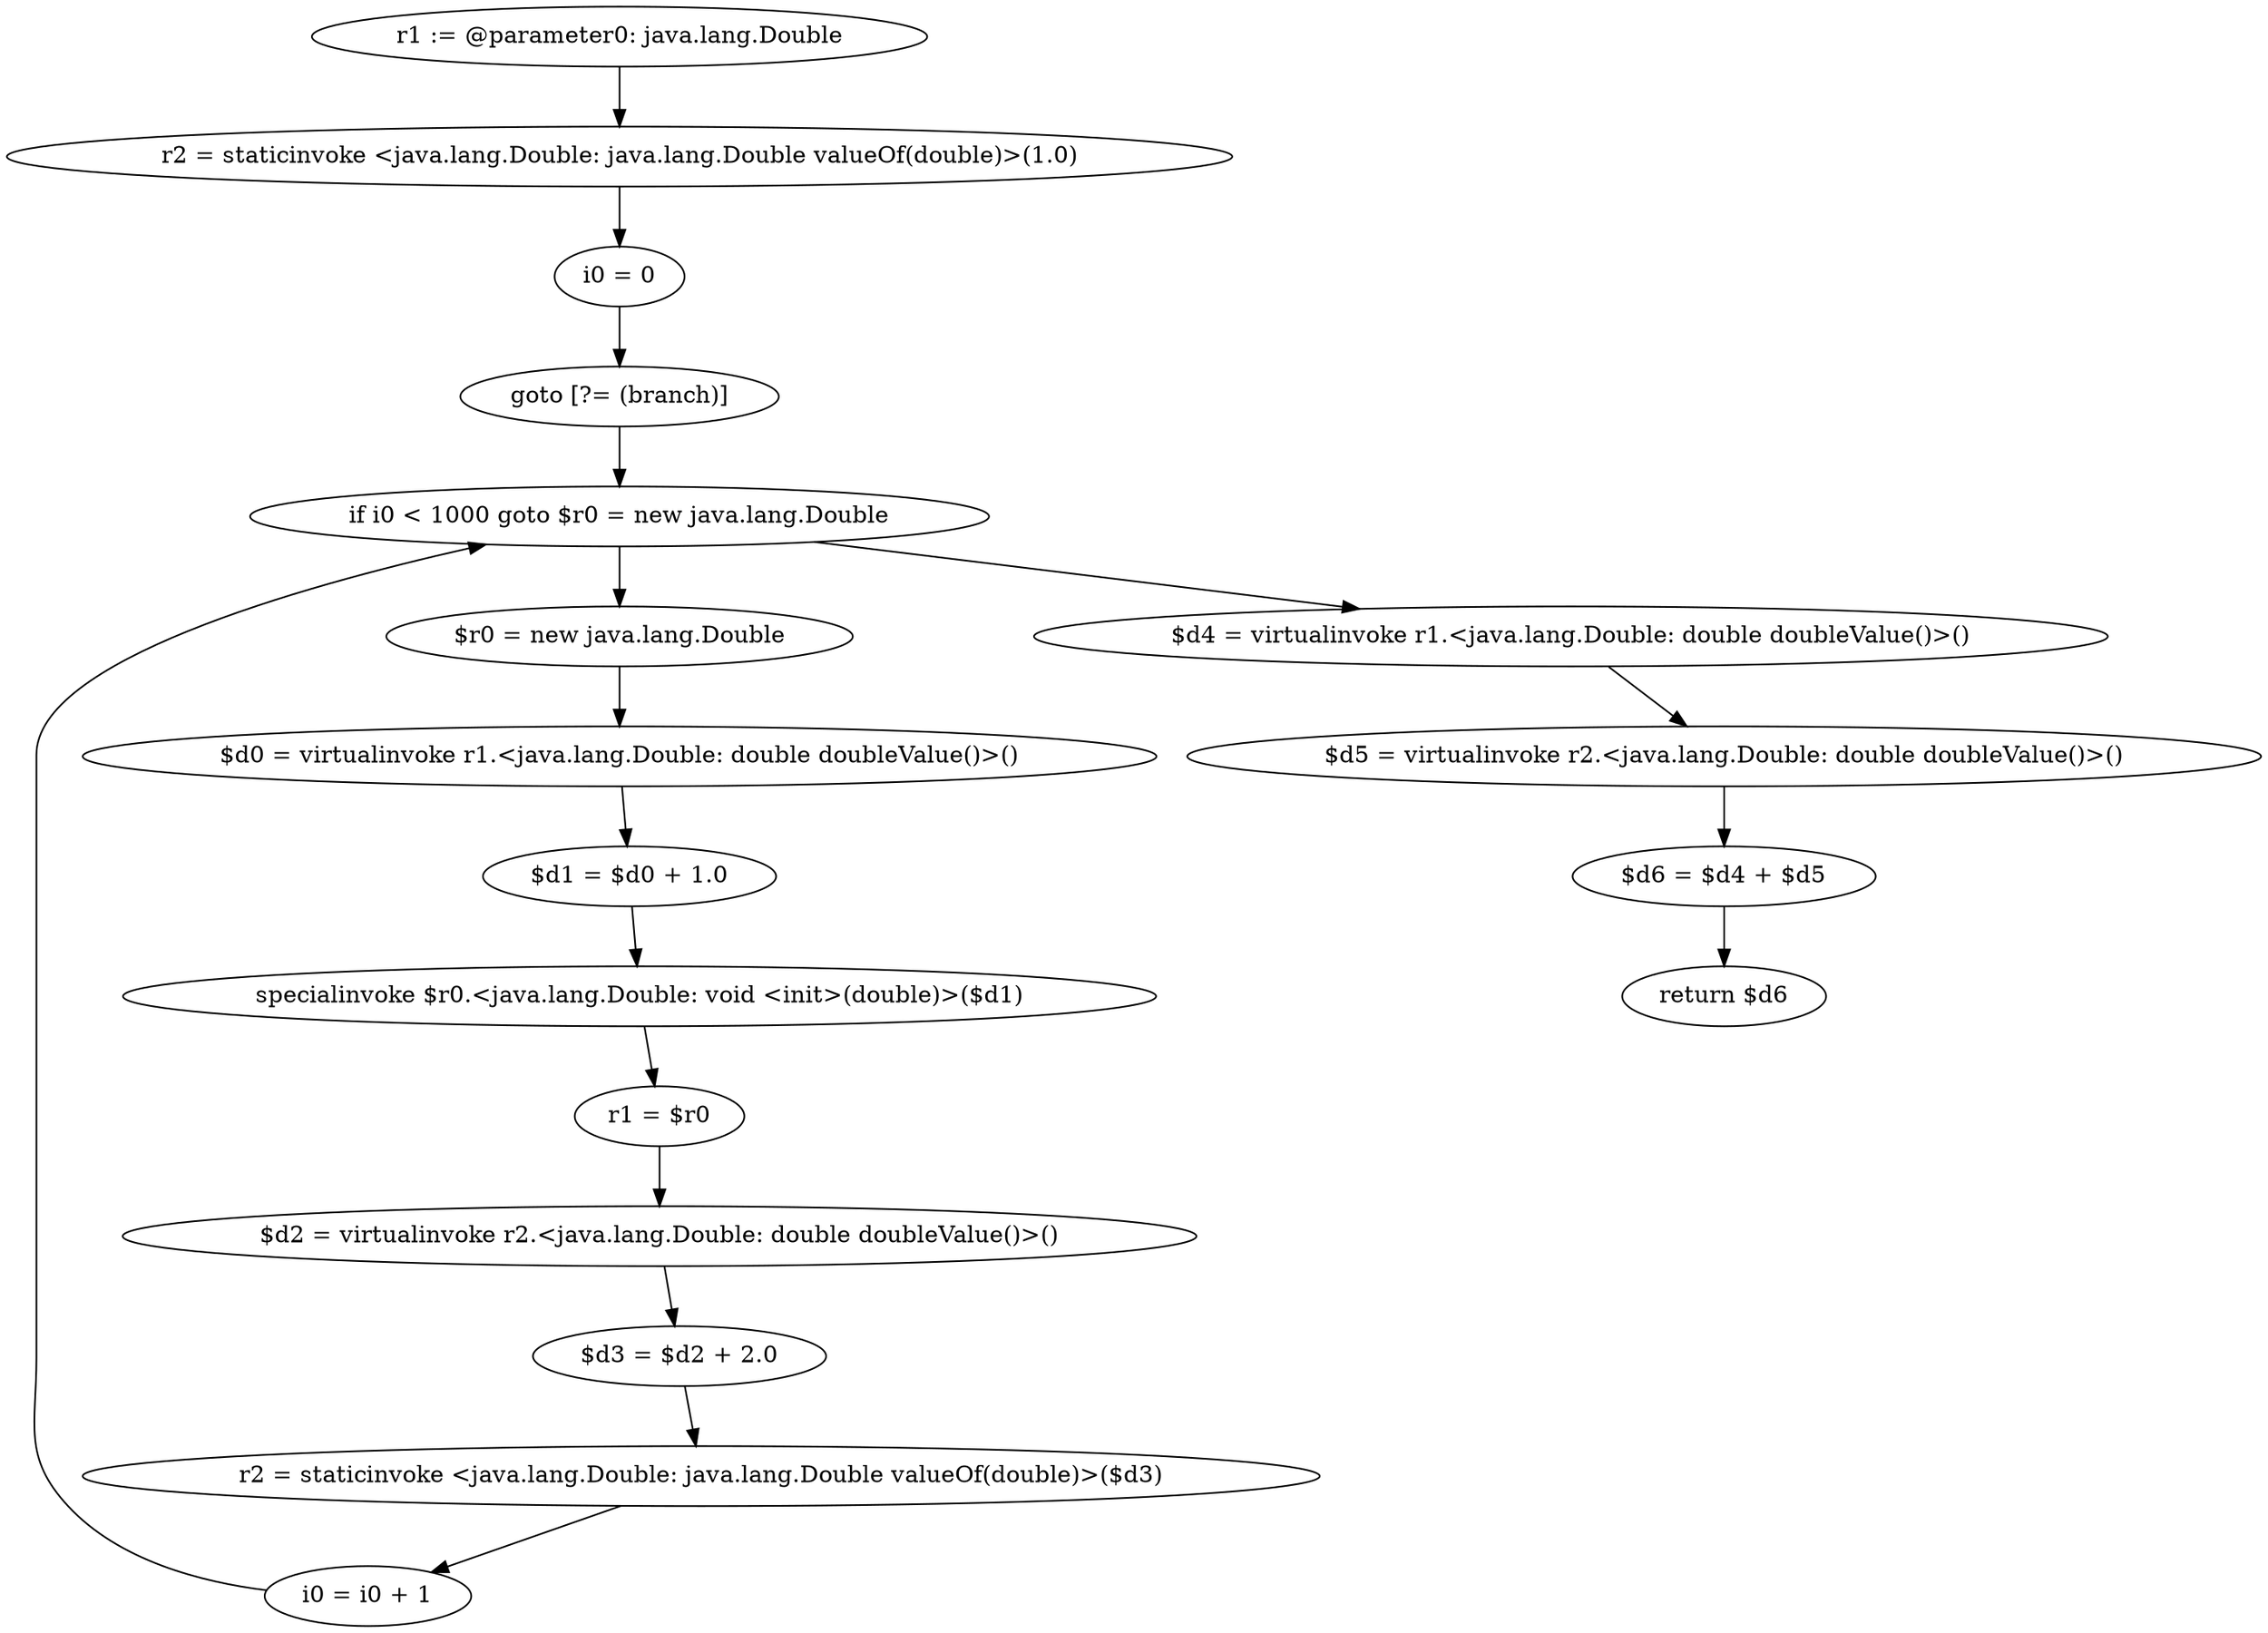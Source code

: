 digraph "unitGraph" {
    "r1 := @parameter0: java.lang.Double"
    "r2 = staticinvoke <java.lang.Double: java.lang.Double valueOf(double)>(1.0)"
    "i0 = 0"
    "goto [?= (branch)]"
    "$r0 = new java.lang.Double"
    "$d0 = virtualinvoke r1.<java.lang.Double: double doubleValue()>()"
    "$d1 = $d0 + 1.0"
    "specialinvoke $r0.<java.lang.Double: void <init>(double)>($d1)"
    "r1 = $r0"
    "$d2 = virtualinvoke r2.<java.lang.Double: double doubleValue()>()"
    "$d3 = $d2 + 2.0"
    "r2 = staticinvoke <java.lang.Double: java.lang.Double valueOf(double)>($d3)"
    "i0 = i0 + 1"
    "if i0 < 1000 goto $r0 = new java.lang.Double"
    "$d4 = virtualinvoke r1.<java.lang.Double: double doubleValue()>()"
    "$d5 = virtualinvoke r2.<java.lang.Double: double doubleValue()>()"
    "$d6 = $d4 + $d5"
    "return $d6"
    "r1 := @parameter0: java.lang.Double"->"r2 = staticinvoke <java.lang.Double: java.lang.Double valueOf(double)>(1.0)";
    "r2 = staticinvoke <java.lang.Double: java.lang.Double valueOf(double)>(1.0)"->"i0 = 0";
    "i0 = 0"->"goto [?= (branch)]";
    "goto [?= (branch)]"->"if i0 < 1000 goto $r0 = new java.lang.Double";
    "$r0 = new java.lang.Double"->"$d0 = virtualinvoke r1.<java.lang.Double: double doubleValue()>()";
    "$d0 = virtualinvoke r1.<java.lang.Double: double doubleValue()>()"->"$d1 = $d0 + 1.0";
    "$d1 = $d0 + 1.0"->"specialinvoke $r0.<java.lang.Double: void <init>(double)>($d1)";
    "specialinvoke $r0.<java.lang.Double: void <init>(double)>($d1)"->"r1 = $r0";
    "r1 = $r0"->"$d2 = virtualinvoke r2.<java.lang.Double: double doubleValue()>()";
    "$d2 = virtualinvoke r2.<java.lang.Double: double doubleValue()>()"->"$d3 = $d2 + 2.0";
    "$d3 = $d2 + 2.0"->"r2 = staticinvoke <java.lang.Double: java.lang.Double valueOf(double)>($d3)";
    "r2 = staticinvoke <java.lang.Double: java.lang.Double valueOf(double)>($d3)"->"i0 = i0 + 1";
    "i0 = i0 + 1"->"if i0 < 1000 goto $r0 = new java.lang.Double";
    "if i0 < 1000 goto $r0 = new java.lang.Double"->"$d4 = virtualinvoke r1.<java.lang.Double: double doubleValue()>()";
    "if i0 < 1000 goto $r0 = new java.lang.Double"->"$r0 = new java.lang.Double";
    "$d4 = virtualinvoke r1.<java.lang.Double: double doubleValue()>()"->"$d5 = virtualinvoke r2.<java.lang.Double: double doubleValue()>()";
    "$d5 = virtualinvoke r2.<java.lang.Double: double doubleValue()>()"->"$d6 = $d4 + $d5";
    "$d6 = $d4 + $d5"->"return $d6";
}
